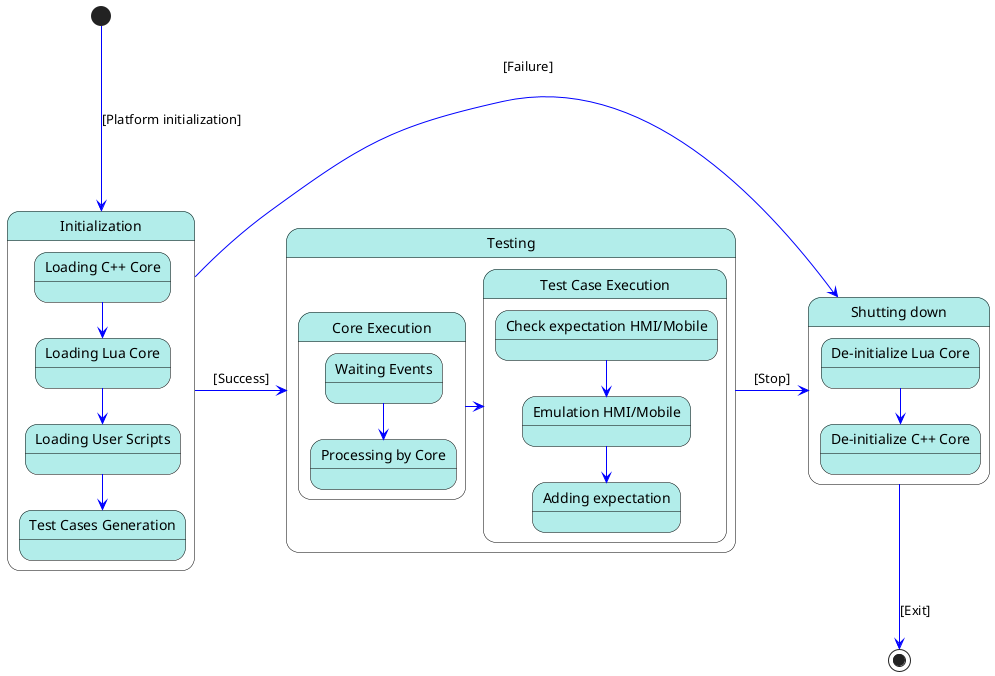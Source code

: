 @startuml
/'
It is a source file for ATF SAD diagram.
For further information, please, follow http://plantuml.com/
'/

skinparam state {
  BackgroundColor #B2EDEA
  BorderColor black
  ArrowColor blue
}
' Happy path
[*]             --> init     : [Platform initialization]
init       -right-> working  : [Success]
init       -right-> stopping : [Failure]\n\n\n\n\n\n
working    -right-> stopping : [Stop]
stopping        --> [*]      : [Exit]

State "Initialization" as init {
    load_cpp_core    --> load_lua_core
    load_lua_core    --> load_user_script
    load_user_script --> gen_test_cases
     
    State "Loading C++ Core" as load_cpp_core
    State "Loading Lua Core" as load_lua_core
    State "Loading User Scripts" as load_user_script
    State "Test Cases Generation" as gen_test_cases
}
State "Testing" as working {
    exec_core -right-> exec_test

    State "Test Case Execution" as exec_test {
        check   --> emulate
        emulate --> add_expect

        State "Check expectation HMI/Mobile" as check
        State "Emulation HMI/Mobile" as emulate
        State "Adding expectation" as add_expect
    }

    State "Core Execution" as exec_core {
        waiting --> proceed

        State "Waiting Events" as waiting
        State "Processing by Core" as proceed
    }
   '' proceed -left-> emulate

}
State "Shutting down" as stopping {
    deinit_lua_core  --> deinit_cpp_core
     
    State "De-initialize Lua Core" as deinit_lua_core
    State "De-initialize C++ Core" as deinit_cpp_core
}
@enduml